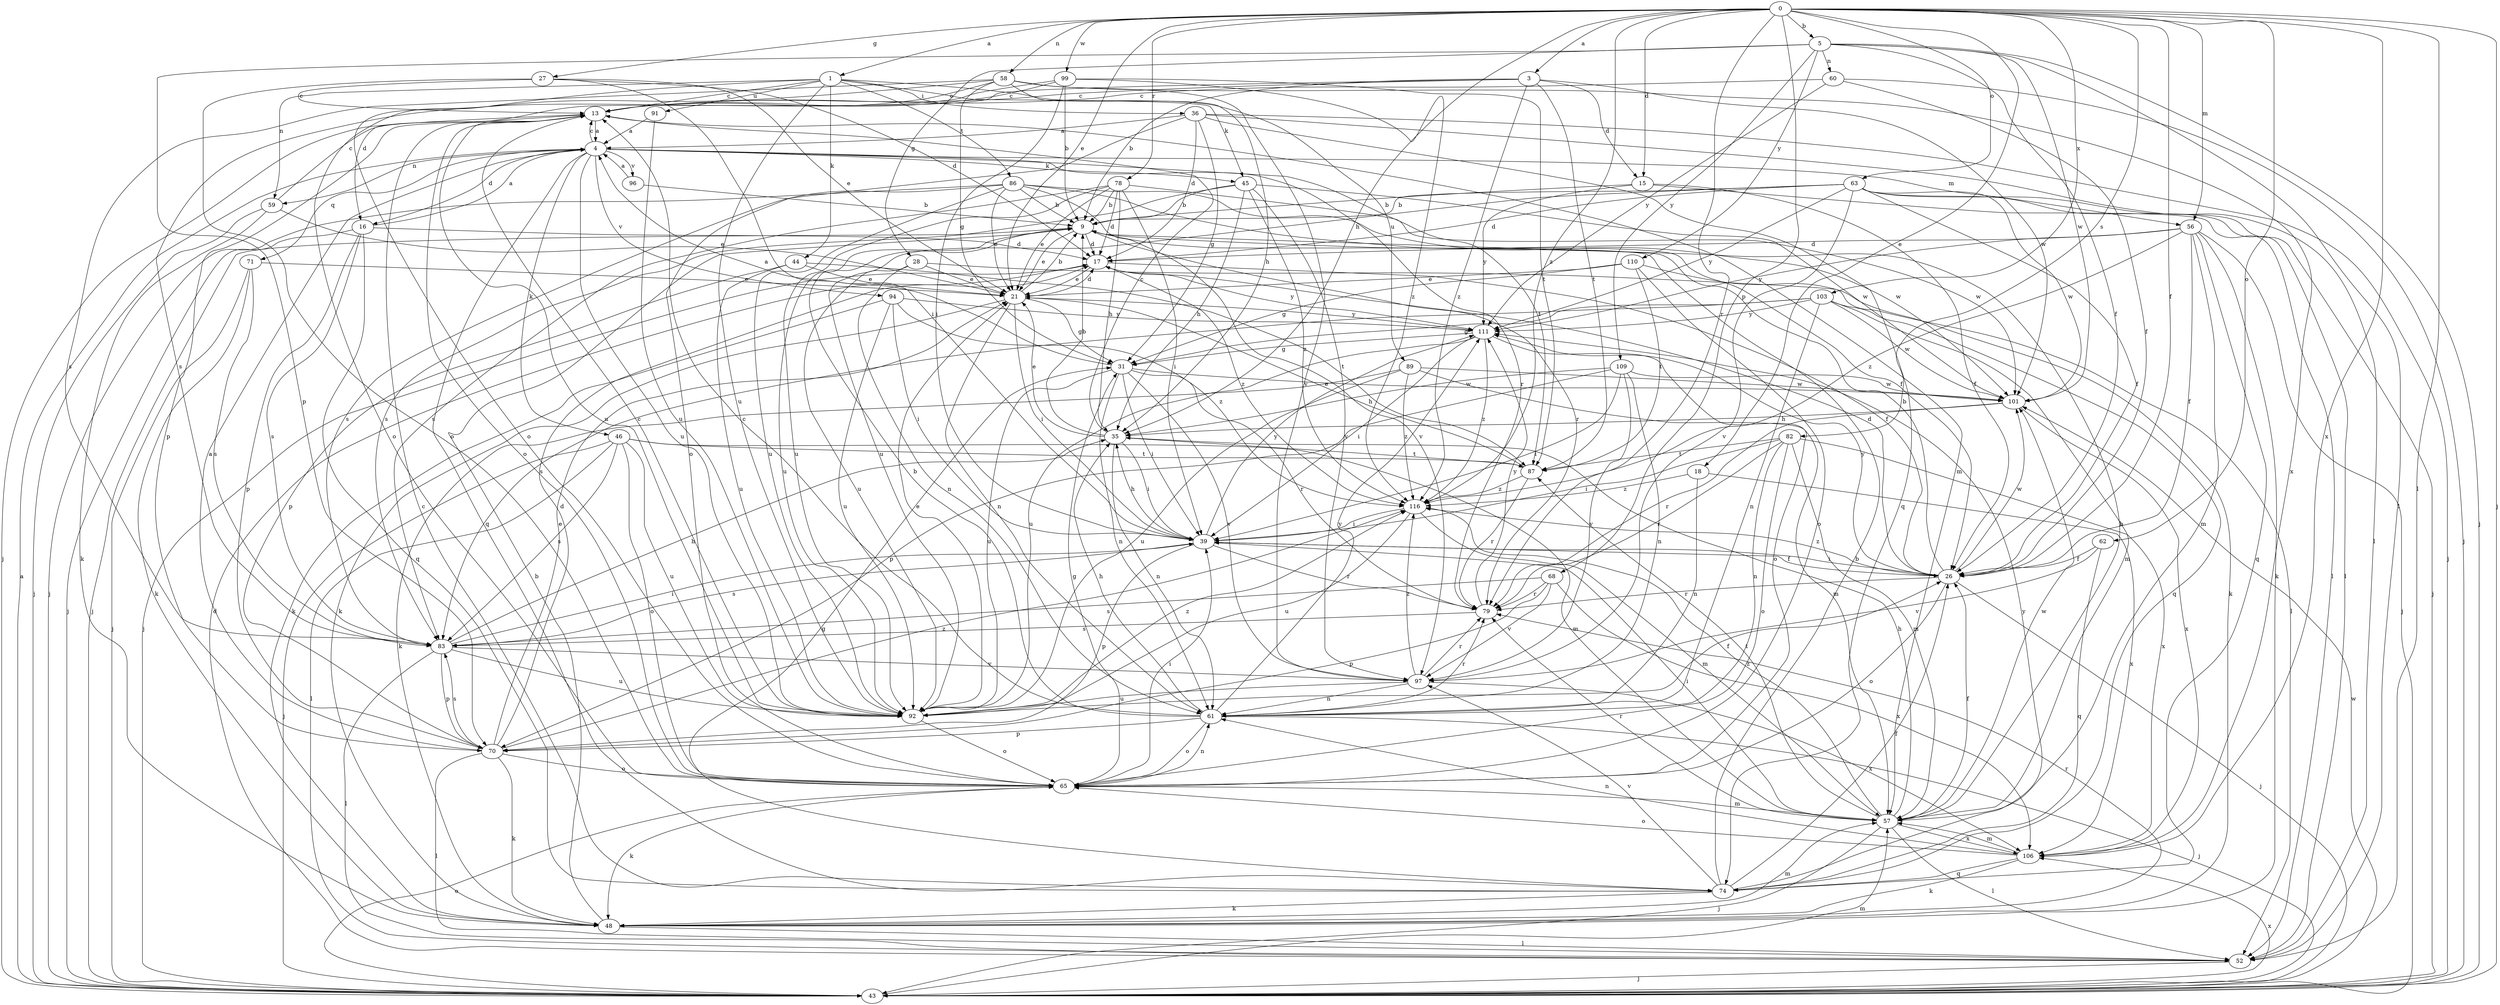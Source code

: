 strict digraph  {
0;
1;
3;
4;
5;
9;
13;
15;
16;
17;
18;
21;
26;
27;
28;
31;
35;
36;
39;
43;
44;
45;
46;
48;
52;
56;
57;
58;
59;
60;
61;
62;
63;
65;
68;
70;
71;
74;
78;
79;
82;
83;
86;
87;
89;
91;
92;
94;
96;
97;
99;
101;
103;
106;
109;
110;
111;
116;
0 -> 1  [label=a];
0 -> 3  [label=a];
0 -> 5  [label=b];
0 -> 15  [label=d];
0 -> 18  [label=e];
0 -> 21  [label=e];
0 -> 26  [label=f];
0 -> 27  [label=g];
0 -> 35  [label=h];
0 -> 43  [label=j];
0 -> 52  [label=l];
0 -> 56  [label=m];
0 -> 58  [label=n];
0 -> 62  [label=o];
0 -> 63  [label=o];
0 -> 68  [label=p];
0 -> 78  [label=r];
0 -> 79  [label=r];
0 -> 82  [label=s];
0 -> 99  [label=w];
0 -> 103  [label=x];
0 -> 106  [label=x];
0 -> 116  [label=z];
1 -> 13  [label=c];
1 -> 36  [label=i];
1 -> 44  [label=k];
1 -> 45  [label=k];
1 -> 59  [label=n];
1 -> 65  [label=o];
1 -> 86  [label=t];
1 -> 89  [label=u];
1 -> 91  [label=u];
1 -> 92  [label=u];
3 -> 9  [label=b];
3 -> 13  [label=c];
3 -> 15  [label=d];
3 -> 16  [label=d];
3 -> 87  [label=t];
3 -> 101  [label=w];
3 -> 116  [label=z];
4 -> 13  [label=c];
4 -> 16  [label=d];
4 -> 45  [label=k];
4 -> 46  [label=k];
4 -> 56  [label=m];
4 -> 59  [label=n];
4 -> 71  [label=q];
4 -> 74  [label=q];
4 -> 79  [label=r];
4 -> 87  [label=t];
4 -> 92  [label=u];
4 -> 94  [label=v];
4 -> 96  [label=v];
5 -> 26  [label=f];
5 -> 28  [label=g];
5 -> 43  [label=j];
5 -> 52  [label=l];
5 -> 60  [label=n];
5 -> 70  [label=p];
5 -> 101  [label=w];
5 -> 109  [label=y];
5 -> 110  [label=y];
9 -> 17  [label=d];
9 -> 21  [label=e];
9 -> 43  [label=j];
9 -> 79  [label=r];
9 -> 92  [label=u];
13 -> 4  [label=a];
13 -> 43  [label=j];
13 -> 57  [label=m];
13 -> 65  [label=o];
13 -> 70  [label=p];
13 -> 92  [label=u];
15 -> 9  [label=b];
15 -> 26  [label=f];
15 -> 52  [label=l];
15 -> 111  [label=y];
16 -> 4  [label=a];
16 -> 17  [label=d];
16 -> 43  [label=j];
16 -> 70  [label=p];
16 -> 74  [label=q];
16 -> 83  [label=s];
17 -> 21  [label=e];
17 -> 26  [label=f];
17 -> 43  [label=j];
17 -> 111  [label=y];
17 -> 116  [label=z];
18 -> 61  [label=n];
18 -> 106  [label=x];
18 -> 116  [label=z];
21 -> 9  [label=b];
21 -> 17  [label=d];
21 -> 31  [label=g];
21 -> 39  [label=i];
21 -> 48  [label=k];
21 -> 61  [label=n];
21 -> 111  [label=y];
26 -> 9  [label=b];
26 -> 17  [label=d];
26 -> 39  [label=i];
26 -> 43  [label=j];
26 -> 65  [label=o];
26 -> 79  [label=r];
26 -> 101  [label=w];
26 -> 111  [label=y];
26 -> 116  [label=z];
27 -> 13  [label=c];
27 -> 17  [label=d];
27 -> 21  [label=e];
27 -> 39  [label=i];
27 -> 65  [label=o];
28 -> 21  [label=e];
28 -> 52  [label=l];
28 -> 61  [label=n];
28 -> 92  [label=u];
31 -> 4  [label=a];
31 -> 39  [label=i];
31 -> 61  [label=n];
31 -> 79  [label=r];
31 -> 92  [label=u];
31 -> 97  [label=v];
31 -> 101  [label=w];
35 -> 9  [label=b];
35 -> 13  [label=c];
35 -> 21  [label=e];
35 -> 39  [label=i];
35 -> 61  [label=n];
35 -> 87  [label=t];
36 -> 4  [label=a];
36 -> 17  [label=d];
36 -> 31  [label=g];
36 -> 43  [label=j];
36 -> 52  [label=l];
36 -> 65  [label=o];
36 -> 74  [label=q];
39 -> 26  [label=f];
39 -> 35  [label=h];
39 -> 70  [label=p];
39 -> 79  [label=r];
39 -> 83  [label=s];
39 -> 111  [label=y];
43 -> 4  [label=a];
43 -> 57  [label=m];
43 -> 65  [label=o];
43 -> 101  [label=w];
43 -> 106  [label=x];
44 -> 21  [label=e];
44 -> 70  [label=p];
44 -> 87  [label=t];
44 -> 92  [label=u];
45 -> 9  [label=b];
45 -> 35  [label=h];
45 -> 83  [label=s];
45 -> 97  [label=v];
45 -> 101  [label=w];
45 -> 116  [label=z];
46 -> 43  [label=j];
46 -> 52  [label=l];
46 -> 57  [label=m];
46 -> 65  [label=o];
46 -> 83  [label=s];
46 -> 87  [label=t];
46 -> 92  [label=u];
48 -> 9  [label=b];
48 -> 52  [label=l];
48 -> 57  [label=m];
48 -> 79  [label=r];
52 -> 17  [label=d];
52 -> 43  [label=j];
56 -> 17  [label=d];
56 -> 26  [label=f];
56 -> 43  [label=j];
56 -> 48  [label=k];
56 -> 57  [label=m];
56 -> 74  [label=q];
56 -> 111  [label=y];
56 -> 116  [label=z];
57 -> 9  [label=b];
57 -> 26  [label=f];
57 -> 35  [label=h];
57 -> 39  [label=i];
57 -> 43  [label=j];
57 -> 52  [label=l];
57 -> 79  [label=r];
57 -> 87  [label=t];
57 -> 101  [label=w];
57 -> 106  [label=x];
57 -> 116  [label=z];
58 -> 13  [label=c];
58 -> 31  [label=g];
58 -> 35  [label=h];
58 -> 65  [label=o];
58 -> 83  [label=s];
58 -> 97  [label=v];
58 -> 106  [label=x];
59 -> 13  [label=c];
59 -> 21  [label=e];
59 -> 43  [label=j];
59 -> 48  [label=k];
60 -> 13  [label=c];
60 -> 26  [label=f];
60 -> 43  [label=j];
60 -> 111  [label=y];
61 -> 9  [label=b];
61 -> 13  [label=c];
61 -> 35  [label=h];
61 -> 43  [label=j];
61 -> 65  [label=o];
61 -> 70  [label=p];
61 -> 79  [label=r];
61 -> 111  [label=y];
62 -> 26  [label=f];
62 -> 74  [label=q];
62 -> 97  [label=v];
63 -> 9  [label=b];
63 -> 17  [label=d];
63 -> 26  [label=f];
63 -> 43  [label=j];
63 -> 52  [label=l];
63 -> 92  [label=u];
63 -> 97  [label=v];
63 -> 101  [label=w];
63 -> 111  [label=y];
65 -> 31  [label=g];
65 -> 39  [label=i];
65 -> 48  [label=k];
65 -> 57  [label=m];
65 -> 61  [label=n];
68 -> 70  [label=p];
68 -> 79  [label=r];
68 -> 83  [label=s];
68 -> 97  [label=v];
68 -> 106  [label=x];
70 -> 4  [label=a];
70 -> 17  [label=d];
70 -> 21  [label=e];
70 -> 48  [label=k];
70 -> 52  [label=l];
70 -> 65  [label=o];
70 -> 83  [label=s];
70 -> 116  [label=z];
71 -> 21  [label=e];
71 -> 43  [label=j];
71 -> 48  [label=k];
71 -> 83  [label=s];
74 -> 9  [label=b];
74 -> 13  [label=c];
74 -> 26  [label=f];
74 -> 31  [label=g];
74 -> 48  [label=k];
74 -> 97  [label=v];
74 -> 111  [label=y];
78 -> 9  [label=b];
78 -> 17  [label=d];
78 -> 21  [label=e];
78 -> 35  [label=h];
78 -> 39  [label=i];
78 -> 83  [label=s];
78 -> 92  [label=u];
78 -> 101  [label=w];
79 -> 83  [label=s];
79 -> 111  [label=y];
82 -> 39  [label=i];
82 -> 57  [label=m];
82 -> 61  [label=n];
82 -> 65  [label=o];
82 -> 79  [label=r];
82 -> 87  [label=t];
82 -> 106  [label=x];
83 -> 35  [label=h];
83 -> 39  [label=i];
83 -> 52  [label=l];
83 -> 70  [label=p];
83 -> 92  [label=u];
83 -> 97  [label=v];
86 -> 9  [label=b];
86 -> 21  [label=e];
86 -> 26  [label=f];
86 -> 43  [label=j];
86 -> 83  [label=s];
86 -> 92  [label=u];
86 -> 97  [label=v];
86 -> 101  [label=w];
87 -> 21  [label=e];
87 -> 79  [label=r];
87 -> 116  [label=z];
89 -> 48  [label=k];
89 -> 57  [label=m];
89 -> 92  [label=u];
89 -> 101  [label=w];
89 -> 116  [label=z];
91 -> 4  [label=a];
91 -> 92  [label=u];
92 -> 13  [label=c];
92 -> 21  [label=e];
92 -> 26  [label=f];
92 -> 65  [label=o];
92 -> 116  [label=z];
94 -> 39  [label=i];
94 -> 48  [label=k];
94 -> 92  [label=u];
94 -> 111  [label=y];
94 -> 116  [label=z];
96 -> 4  [label=a];
96 -> 9  [label=b];
97 -> 61  [label=n];
97 -> 79  [label=r];
97 -> 92  [label=u];
97 -> 106  [label=x];
97 -> 116  [label=z];
99 -> 9  [label=b];
99 -> 13  [label=c];
99 -> 39  [label=i];
99 -> 83  [label=s];
99 -> 87  [label=t];
99 -> 116  [label=z];
101 -> 35  [label=h];
101 -> 79  [label=r];
101 -> 106  [label=x];
103 -> 31  [label=g];
103 -> 57  [label=m];
103 -> 61  [label=n];
103 -> 74  [label=q];
103 -> 83  [label=s];
103 -> 101  [label=w];
103 -> 111  [label=y];
106 -> 48  [label=k];
106 -> 57  [label=m];
106 -> 61  [label=n];
106 -> 65  [label=o];
106 -> 74  [label=q];
109 -> 35  [label=h];
109 -> 39  [label=i];
109 -> 61  [label=n];
109 -> 70  [label=p];
109 -> 97  [label=v];
109 -> 101  [label=w];
110 -> 21  [label=e];
110 -> 31  [label=g];
110 -> 48  [label=k];
110 -> 65  [label=o];
110 -> 87  [label=t];
111 -> 31  [label=g];
111 -> 39  [label=i];
111 -> 65  [label=o];
111 -> 92  [label=u];
111 -> 116  [label=z];
116 -> 39  [label=i];
116 -> 57  [label=m];
116 -> 92  [label=u];
}
